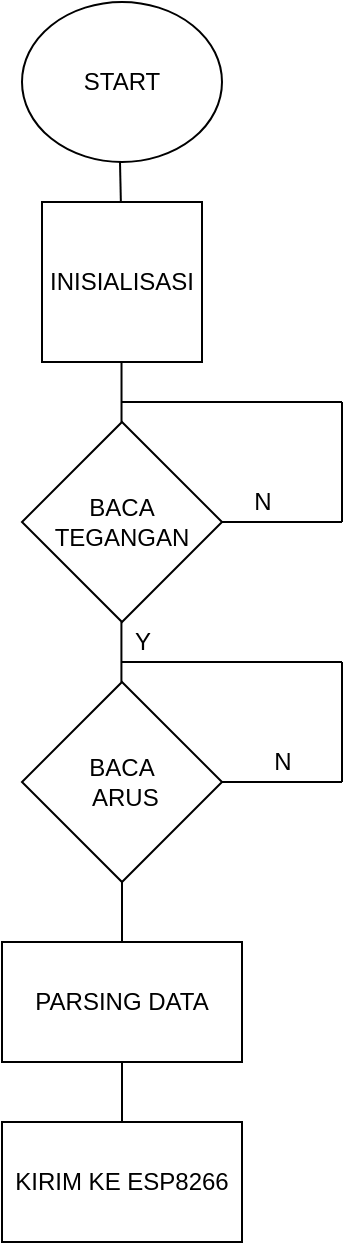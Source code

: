 <mxfile version="13.8.9" type="github">
  <diagram id="_EQEuJTT8OyhUTjadS2K" name="Page-1">
    <mxGraphModel dx="2170" dy="1205" grid="1" gridSize="10" guides="1" tooltips="1" connect="1" arrows="1" fold="1" page="1" pageScale="1" pageWidth="850" pageHeight="1100" math="0" shadow="0">
      <root>
        <mxCell id="0" />
        <mxCell id="1" parent="0" />
        <mxCell id="WYpjPD0Eb4biocK7WF5E-1" value="START" style="ellipse;whiteSpace=wrap;html=1;" parent="1" vertex="1">
          <mxGeometry x="40" y="10" width="100" height="80" as="geometry" />
        </mxCell>
        <mxCell id="WYpjPD0Eb4biocK7WF5E-2" value="INISIALISASI" style="whiteSpace=wrap;html=1;aspect=fixed;" parent="1" vertex="1">
          <mxGeometry x="50" y="110" width="80" height="80" as="geometry" />
        </mxCell>
        <mxCell id="WYpjPD0Eb4biocK7WF5E-3" value="BACA TEGANGAN" style="rhombus;whiteSpace=wrap;html=1;" parent="1" vertex="1">
          <mxGeometry x="40" y="220" width="100" height="100" as="geometry" />
        </mxCell>
        <mxCell id="WYpjPD0Eb4biocK7WF5E-4" value="" style="endArrow=none;html=1;" parent="1" edge="1">
          <mxGeometry width="50" height="50" relative="1" as="geometry">
            <mxPoint x="140" y="270" as="sourcePoint" />
            <mxPoint x="200" y="270" as="targetPoint" />
          </mxGeometry>
        </mxCell>
        <mxCell id="WYpjPD0Eb4biocK7WF5E-6" value="" style="endArrow=none;html=1;" parent="1" edge="1">
          <mxGeometry width="50" height="50" relative="1" as="geometry">
            <mxPoint x="200" y="270" as="sourcePoint" />
            <mxPoint x="200" y="210" as="targetPoint" />
          </mxGeometry>
        </mxCell>
        <mxCell id="WYpjPD0Eb4biocK7WF5E-7" value="" style="endArrow=none;html=1;" parent="1" edge="1">
          <mxGeometry width="50" height="50" relative="1" as="geometry">
            <mxPoint x="90" y="210" as="sourcePoint" />
            <mxPoint x="200" y="210" as="targetPoint" />
          </mxGeometry>
        </mxCell>
        <mxCell id="WYpjPD0Eb4biocK7WF5E-8" value="" style="endArrow=none;html=1;" parent="1" edge="1">
          <mxGeometry width="50" height="50" relative="1" as="geometry">
            <mxPoint x="89.76" y="220" as="sourcePoint" />
            <mxPoint x="89.76" y="190" as="targetPoint" />
          </mxGeometry>
        </mxCell>
        <mxCell id="WYpjPD0Eb4biocK7WF5E-9" value="BACA&lt;br&gt;&amp;nbsp;ARUS" style="rhombus;whiteSpace=wrap;html=1;" parent="1" vertex="1">
          <mxGeometry x="40" y="350" width="100" height="100" as="geometry" />
        </mxCell>
        <mxCell id="WYpjPD0Eb4biocK7WF5E-10" value="" style="endArrow=none;html=1;" parent="1" edge="1">
          <mxGeometry width="50" height="50" relative="1" as="geometry">
            <mxPoint x="89.71" y="350" as="sourcePoint" />
            <mxPoint x="89.71" y="320" as="targetPoint" />
          </mxGeometry>
        </mxCell>
        <mxCell id="WYpjPD0Eb4biocK7WF5E-11" value="" style="endArrow=none;html=1;" parent="1" edge="1">
          <mxGeometry width="50" height="50" relative="1" as="geometry">
            <mxPoint x="140" y="400" as="sourcePoint" />
            <mxPoint x="200" y="400" as="targetPoint" />
          </mxGeometry>
        </mxCell>
        <mxCell id="WYpjPD0Eb4biocK7WF5E-12" value="" style="endArrow=none;html=1;" parent="1" edge="1">
          <mxGeometry width="50" height="50" relative="1" as="geometry">
            <mxPoint x="200" y="400" as="sourcePoint" />
            <mxPoint x="200" y="340" as="targetPoint" />
          </mxGeometry>
        </mxCell>
        <mxCell id="WYpjPD0Eb4biocK7WF5E-13" value="" style="endArrow=none;html=1;" parent="1" edge="1">
          <mxGeometry width="50" height="50" relative="1" as="geometry">
            <mxPoint x="90" y="340" as="sourcePoint" />
            <mxPoint x="200" y="340" as="targetPoint" />
          </mxGeometry>
        </mxCell>
        <mxCell id="WYpjPD0Eb4biocK7WF5E-14" value="N" style="text;html=1;align=center;verticalAlign=middle;resizable=0;points=[];autosize=1;" parent="1" vertex="1">
          <mxGeometry x="150" y="250" width="20" height="20" as="geometry" />
        </mxCell>
        <mxCell id="WYpjPD0Eb4biocK7WF5E-15" value="Y" style="text;html=1;align=center;verticalAlign=middle;resizable=0;points=[];autosize=1;" parent="1" vertex="1">
          <mxGeometry x="90" y="320" width="20" height="20" as="geometry" />
        </mxCell>
        <mxCell id="WYpjPD0Eb4biocK7WF5E-16" value="N" style="text;html=1;align=center;verticalAlign=middle;resizable=0;points=[];autosize=1;" parent="1" vertex="1">
          <mxGeometry x="160" y="380" width="20" height="20" as="geometry" />
        </mxCell>
        <mxCell id="WYpjPD0Eb4biocK7WF5E-17" value="" style="endArrow=none;html=1;" parent="1" edge="1">
          <mxGeometry width="50" height="50" relative="1" as="geometry">
            <mxPoint x="90.0" y="480" as="sourcePoint" />
            <mxPoint x="90.0" y="450" as="targetPoint" />
          </mxGeometry>
        </mxCell>
        <mxCell id="WYpjPD0Eb4biocK7WF5E-18" value="PARSING DATA" style="rounded=0;whiteSpace=wrap;html=1;" parent="1" vertex="1">
          <mxGeometry x="30" y="480" width="120" height="60" as="geometry" />
        </mxCell>
        <mxCell id="WYpjPD0Eb4biocK7WF5E-19" value="" style="endArrow=none;html=1;" parent="1" edge="1">
          <mxGeometry width="50" height="50" relative="1" as="geometry">
            <mxPoint x="90" y="570" as="sourcePoint" />
            <mxPoint x="90" y="540" as="targetPoint" />
          </mxGeometry>
        </mxCell>
        <mxCell id="WYpjPD0Eb4biocK7WF5E-20" value="KIRIM KE ESP8266" style="rounded=0;whiteSpace=wrap;html=1;" parent="1" vertex="1">
          <mxGeometry x="30" y="570" width="120" height="60" as="geometry" />
        </mxCell>
        <mxCell id="WYpjPD0Eb4biocK7WF5E-21" value="" style="endArrow=none;html=1;" parent="1" edge="1">
          <mxGeometry width="50" height="50" relative="1" as="geometry">
            <mxPoint x="89.43" y="110" as="sourcePoint" />
            <mxPoint x="89" y="90" as="targetPoint" />
          </mxGeometry>
        </mxCell>
      </root>
    </mxGraphModel>
  </diagram>
</mxfile>
